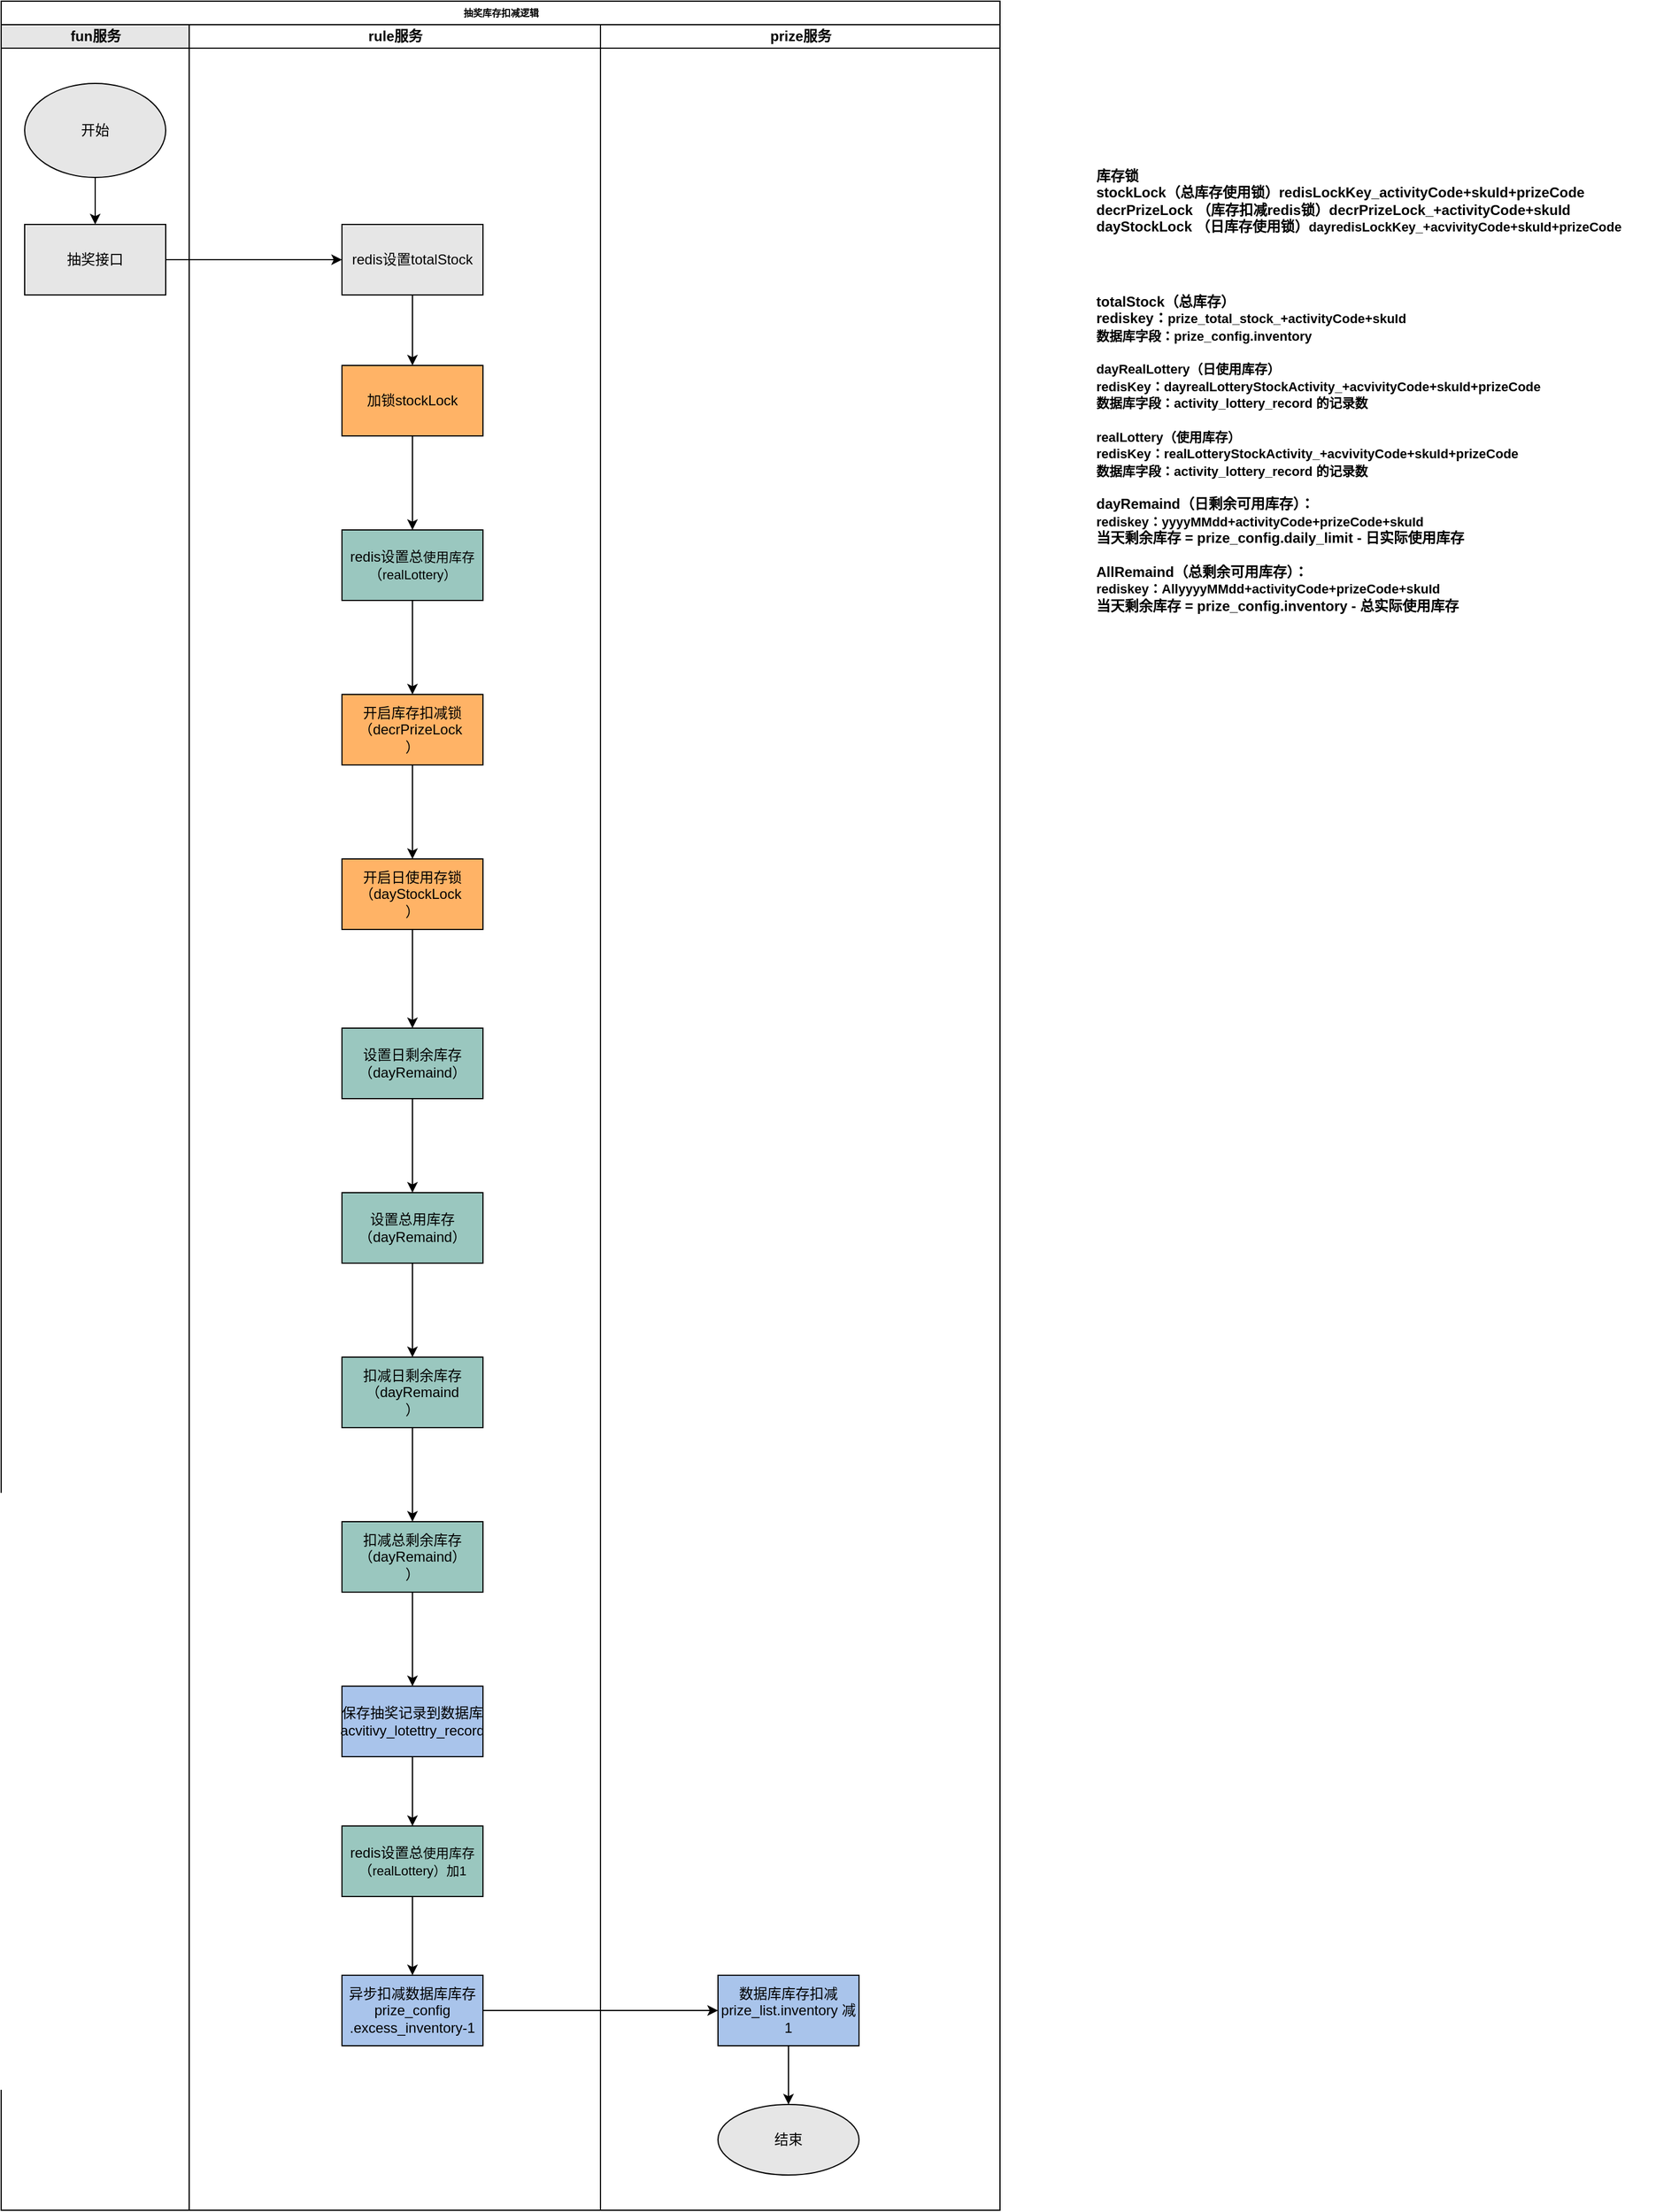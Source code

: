 <mxfile version="20.0.1" type="github">
  <diagram name="Page-1" id="74e2e168-ea6b-b213-b513-2b3c1d86103e">
    <mxGraphModel dx="935" dy="353" grid="1" gridSize="10" guides="1" tooltips="1" connect="1" arrows="1" fold="1" page="1" pageScale="1" pageWidth="1100" pageHeight="850" background="none" math="0" shadow="0">
      <root>
        <mxCell id="0" />
        <mxCell id="1" parent="0" />
        <mxCell id="77e6c97f196da883-1" value="抽奖库存扣减逻辑" style="swimlane;html=1;childLayout=stackLayout;startSize=20;rounded=0;shadow=0;labelBackgroundColor=none;strokeWidth=1;fontFamily=Verdana;fontSize=8;align=center;" parent="1" vertex="1">
          <mxGeometry x="70" y="50" width="850" height="1880" as="geometry" />
        </mxCell>
        <mxCell id="77e6c97f196da883-2" value="fun服务" style="swimlane;html=1;startSize=20;fillColor=#E6E6E6;" parent="77e6c97f196da883-1" vertex="1">
          <mxGeometry y="20" width="160" height="1860" as="geometry" />
        </mxCell>
        <mxCell id="H8gWmgWeNY98q9dUtouS-47" style="edgeStyle=orthogonalEdgeStyle;rounded=0;orthogonalLoop=1;jettySize=auto;html=1;exitX=0.5;exitY=1;exitDx=0;exitDy=0;entryX=0.5;entryY=0;entryDx=0;entryDy=0;" edge="1" parent="77e6c97f196da883-2" source="H8gWmgWeNY98q9dUtouS-4" target="H8gWmgWeNY98q9dUtouS-7">
          <mxGeometry relative="1" as="geometry" />
        </mxCell>
        <mxCell id="H8gWmgWeNY98q9dUtouS-4" value="开始" style="ellipse;whiteSpace=wrap;html=1;fillColor=#E6E6E6;" vertex="1" parent="77e6c97f196da883-2">
          <mxGeometry x="20" y="50" width="120" height="80" as="geometry" />
        </mxCell>
        <mxCell id="H8gWmgWeNY98q9dUtouS-7" value="抽奖接口" style="whiteSpace=wrap;html=1;fillColor=#E6E6E6;" vertex="1" parent="77e6c97f196da883-2">
          <mxGeometry x="20" y="170" width="120" height="60" as="geometry" />
        </mxCell>
        <mxCell id="77e6c97f196da883-3" value="rule服务" style="swimlane;html=1;startSize=20;" parent="77e6c97f196da883-1" vertex="1">
          <mxGeometry x="160" y="20" width="350" height="1860" as="geometry" />
        </mxCell>
        <mxCell id="H8gWmgWeNY98q9dUtouS-9" value="redis设置totalStock" style="whiteSpace=wrap;html=1;fillColor=#E6E6E6;" vertex="1" parent="77e6c97f196da883-3">
          <mxGeometry x="130" y="170" width="120" height="60" as="geometry" />
        </mxCell>
        <mxCell id="H8gWmgWeNY98q9dUtouS-32" value="异步扣减数据库库存&lt;br&gt;prize_config&lt;br&gt;.excess_inventory-1" style="whiteSpace=wrap;html=1;fillColor=#A9C4EB;" vertex="1" parent="77e6c97f196da883-3">
          <mxGeometry x="130" y="1660" width="120" height="60" as="geometry" />
        </mxCell>
        <mxCell id="H8gWmgWeNY98q9dUtouS-42" style="edgeStyle=orthogonalEdgeStyle;rounded=0;orthogonalLoop=1;jettySize=auto;html=1;" edge="1" parent="77e6c97f196da883-3" source="H8gWmgWeNY98q9dUtouS-37" target="H8gWmgWeNY98q9dUtouS-32">
          <mxGeometry relative="1" as="geometry" />
        </mxCell>
        <mxCell id="H8gWmgWeNY98q9dUtouS-37" value="&lt;span style=&quot;&quot;&gt;redis设置总&lt;/span&gt;&lt;span style=&quot;font-size: 11px; text-align: left;&quot;&gt;使用库存&lt;/span&gt;&lt;span style=&quot;&quot;&gt;（&lt;/span&gt;&lt;span style=&quot;font-size: 11px; text-align: left;&quot;&gt;realLottery）加1&lt;/span&gt;" style="whiteSpace=wrap;html=1;fillColor=#9AC7BF;" vertex="1" parent="77e6c97f196da883-3">
          <mxGeometry x="130" y="1533" width="120" height="60" as="geometry" />
        </mxCell>
        <mxCell id="77e6c97f196da883-4" value="prize服务" style="swimlane;html=1;startSize=20;" parent="77e6c97f196da883-1" vertex="1">
          <mxGeometry x="510" y="20" width="340" height="1860" as="geometry" />
        </mxCell>
        <mxCell id="H8gWmgWeNY98q9dUtouS-46" value="" style="edgeStyle=orthogonalEdgeStyle;rounded=0;orthogonalLoop=1;jettySize=auto;html=1;" edge="1" parent="77e6c97f196da883-4" source="H8gWmgWeNY98q9dUtouS-43" target="H8gWmgWeNY98q9dUtouS-45">
          <mxGeometry relative="1" as="geometry" />
        </mxCell>
        <mxCell id="H8gWmgWeNY98q9dUtouS-43" value="数据库库存扣减&lt;br&gt;prize_list.inventory 减1" style="whiteSpace=wrap;html=1;fillColor=#A9C4EB;" vertex="1" parent="77e6c97f196da883-4">
          <mxGeometry x="100" y="1660" width="120" height="60" as="geometry" />
        </mxCell>
        <mxCell id="H8gWmgWeNY98q9dUtouS-45" value="结束" style="ellipse;whiteSpace=wrap;html=1;fillColor=#E6E6E6;" vertex="1" parent="77e6c97f196da883-4">
          <mxGeometry x="100" y="1770" width="120" height="60" as="geometry" />
        </mxCell>
        <mxCell id="H8gWmgWeNY98q9dUtouS-44" value="" style="edgeStyle=orthogonalEdgeStyle;rounded=0;orthogonalLoop=1;jettySize=auto;html=1;" edge="1" parent="77e6c97f196da883-1" source="H8gWmgWeNY98q9dUtouS-32" target="H8gWmgWeNY98q9dUtouS-43">
          <mxGeometry relative="1" as="geometry" />
        </mxCell>
        <mxCell id="H8gWmgWeNY98q9dUtouS-10" value="" style="edgeStyle=orthogonalEdgeStyle;rounded=0;orthogonalLoop=1;jettySize=auto;html=1;" edge="1" parent="77e6c97f196da883-1" source="H8gWmgWeNY98q9dUtouS-7" target="H8gWmgWeNY98q9dUtouS-9">
          <mxGeometry relative="1" as="geometry" />
        </mxCell>
        <mxCell id="H8gWmgWeNY98q9dUtouS-14" value="&lt;b&gt;totalStock（总库存）&lt;br&gt;&lt;span style=&quot;&quot;&gt;	&lt;/span&gt;&lt;span style=&quot;&quot;&gt;	&lt;/span&gt;rediskey：&lt;span style=&quot;font-size: 11px;&quot;&gt;prize_total_stock_+activityCode+skuId&lt;br&gt;&lt;span style=&quot;&quot;&gt;	&lt;/span&gt;&lt;span style=&quot;&quot;&gt;	&lt;/span&gt;数据库字段：prize_config.inventory&lt;br&gt;&lt;/span&gt;&lt;span style=&quot;font-size: 11px; background-color: rgb(255, 255, 255);&quot;&gt;&lt;br&gt;&lt;/span&gt;&lt;span style=&quot;font-size: 11px;&quot;&gt;dayRealLottery（日使用库存）&lt;br&gt;&lt;/span&gt;&lt;span style=&quot;font-size: 11px; background-color: rgb(255, 255, 255);&quot;&gt;redisKey：dayrealLotteryStockActivity_+acvivityCode+skuId+prizeCode&lt;br&gt;数据库字段：activity_lottery_record 的记录数&lt;br&gt;&lt;/span&gt;&lt;span style=&quot;font-size: 11px; background-color: rgb(255, 255, 255);&quot;&gt;&lt;br&gt;&lt;/span&gt;&lt;span style=&quot;font-size: 11px;&quot;&gt;realLottery（使用库存）&lt;br&gt;&lt;/span&gt;&lt;span style=&quot;font-size: 11px; background-color: rgb(255, 255, 255);&quot;&gt;redisKey：realLotteryStockActivity_+acvivityCode+skuId+prizeCode&lt;br&gt;数据库字段：activity_lottery_record 的记录数&lt;/span&gt;&lt;span style=&quot;font-size: 11px; background-color: rgb(255, 255, 255);&quot;&gt;&lt;br&gt;&lt;br&gt;&lt;/span&gt;&lt;span style=&quot;text-align: center;&quot;&gt;dayRemaind（日剩余可用库存）：&lt;br&gt;&lt;/span&gt;&lt;span style=&quot;font-size: 11px; background-color: rgb(255, 255, 255);&quot;&gt;rediskey：&lt;/span&gt;&lt;span style=&quot;font-size: 11px; text-align: center;&quot;&gt;yyyyMMdd+activityCode+prizeCode+skuId&lt;/span&gt;&lt;span style=&quot;text-align: center;&quot;&gt;&lt;br&gt;&lt;/span&gt;&lt;span style=&quot;text-align: center;&quot;&gt;当天剩余库存 = prize_config.daily_limit - 日实际使用库存&lt;br&gt;&lt;/span&gt;&lt;span style=&quot;font-size: 11px; background-color: rgb(255, 255, 255);&quot;&gt;&lt;br&gt;&lt;/span&gt;&lt;span style=&quot;text-align: center;&quot;&gt;All&lt;/span&gt;&lt;span style=&quot;text-align: center;&quot;&gt;Remaind&lt;/span&gt;&lt;span style=&quot;text-align: center;&quot;&gt;（总剩余可用库存）：&lt;br&gt;&lt;/span&gt;&lt;span style=&quot;font-size: 11px; background-color: rgb(255, 255, 255);&quot;&gt;rediskey：All&lt;/span&gt;&lt;span style=&quot;font-size: 11px; text-align: center;&quot;&gt;yyyyMMdd+activityCode+prizeCode+skuId&lt;/span&gt;&lt;span style=&quot;text-align: center;&quot;&gt;&lt;br&gt;&lt;/span&gt;&lt;span style=&quot;text-align: center;&quot;&gt;当天剩余库存 = prize_config.inventory - 总实际使用库存&lt;/span&gt;&lt;/b&gt;&lt;span style=&quot;font-size: 11px; background-color: rgb(255, 255, 255);&quot;&gt;&lt;br&gt;&lt;/span&gt;" style="text;html=1;align=left;verticalAlign=middle;resizable=0;points=[];autosize=1;strokeColor=none;fillColor=none;" vertex="1" parent="1">
          <mxGeometry x="1000" y="300" width="430" height="270" as="geometry" />
        </mxCell>
        <mxCell id="H8gWmgWeNY98q9dUtouS-15" value="&lt;span style=&quot;&quot;&gt;	&lt;/span&gt;&lt;span style=&quot;&quot;&gt;	&lt;/span&gt;&lt;span style=&quot;&quot;&gt;	&lt;/span&gt;&lt;span style=&quot;&quot;&gt;	&lt;/span&gt;&lt;span style=&quot;&quot;&gt;	&lt;/span&gt;&lt;span style=&quot;&quot;&gt;	&lt;/span&gt;&lt;b&gt;库存锁&lt;br&gt;stockLock（总库存使用锁）redisLockKey_activityCode+skuId+prizeCode&lt;br&gt;decrPrizeLock （库存扣减redis锁）decrPrizeLock_+activityCode+skuId&lt;br&gt;dayStockLock （日库存使用锁）&lt;span style=&quot;font-size: 11px; text-align: center;&quot;&gt;dayredisLockKey_+acvivityCode+skuId+prizeCode&lt;/span&gt;&lt;/b&gt;" style="text;html=1;align=left;verticalAlign=middle;resizable=0;points=[];autosize=1;strokeColor=none;fillColor=none;" vertex="1" parent="1">
          <mxGeometry x="1000" y="190" width="490" height="60" as="geometry" />
        </mxCell>
        <mxCell id="H8gWmgWeNY98q9dUtouS-19" value="" style="edgeStyle=orthogonalEdgeStyle;rounded=0;orthogonalLoop=1;jettySize=auto;html=1;" edge="1" parent="1" source="H8gWmgWeNY98q9dUtouS-16" target="H8gWmgWeNY98q9dUtouS-18">
          <mxGeometry relative="1" as="geometry" />
        </mxCell>
        <mxCell id="H8gWmgWeNY98q9dUtouS-16" value="加锁&lt;span style=&quot;&quot;&gt;stockLock&lt;/span&gt;" style="whiteSpace=wrap;html=1;fillColor=#FFB366;" vertex="1" parent="1">
          <mxGeometry x="360" y="360" width="120" height="60" as="geometry" />
        </mxCell>
        <mxCell id="H8gWmgWeNY98q9dUtouS-17" value="" style="edgeStyle=orthogonalEdgeStyle;rounded=0;orthogonalLoop=1;jettySize=auto;html=1;" edge="1" parent="1" source="H8gWmgWeNY98q9dUtouS-9" target="H8gWmgWeNY98q9dUtouS-16">
          <mxGeometry relative="1" as="geometry" />
        </mxCell>
        <mxCell id="H8gWmgWeNY98q9dUtouS-21" value="" style="edgeStyle=orthogonalEdgeStyle;rounded=0;orthogonalLoop=1;jettySize=auto;html=1;" edge="1" parent="1" source="H8gWmgWeNY98q9dUtouS-18" target="H8gWmgWeNY98q9dUtouS-20">
          <mxGeometry relative="1" as="geometry" />
        </mxCell>
        <mxCell id="H8gWmgWeNY98q9dUtouS-18" value="redis设置总&lt;span style=&quot;font-size: 11px; text-align: left;&quot;&gt;使用库存&lt;/span&gt;（&lt;span style=&quot;font-size: 11px; text-align: left;&quot;&gt;realLottery）&lt;/span&gt;" style="whiteSpace=wrap;html=1;fillColor=#9AC7BF;" vertex="1" parent="1">
          <mxGeometry x="360" y="500" width="120" height="60" as="geometry" />
        </mxCell>
        <mxCell id="H8gWmgWeNY98q9dUtouS-23" value="" style="edgeStyle=orthogonalEdgeStyle;rounded=0;orthogonalLoop=1;jettySize=auto;html=1;" edge="1" parent="1" source="H8gWmgWeNY98q9dUtouS-20" target="H8gWmgWeNY98q9dUtouS-22">
          <mxGeometry relative="1" as="geometry" />
        </mxCell>
        <mxCell id="H8gWmgWeNY98q9dUtouS-20" value="开启库存扣减锁（&lt;span style=&quot;text-align: left;&quot;&gt;decrPrizeLock&amp;nbsp;&lt;/span&gt;&lt;br&gt;）" style="whiteSpace=wrap;html=1;fillColor=#FFB366;" vertex="1" parent="1">
          <mxGeometry x="360" y="640" width="120" height="60" as="geometry" />
        </mxCell>
        <mxCell id="H8gWmgWeNY98q9dUtouS-25" value="" style="edgeStyle=orthogonalEdgeStyle;rounded=0;orthogonalLoop=1;jettySize=auto;html=1;" edge="1" parent="1" source="H8gWmgWeNY98q9dUtouS-22" target="H8gWmgWeNY98q9dUtouS-24">
          <mxGeometry relative="1" as="geometry" />
        </mxCell>
        <mxCell id="H8gWmgWeNY98q9dUtouS-22" value="开启日使用存锁（&lt;span style=&quot;text-align: left;&quot;&gt;dayStockLock&amp;nbsp;&lt;/span&gt;&lt;br&gt;）" style="whiteSpace=wrap;html=1;fillColor=#FFB366;" vertex="1" parent="1">
          <mxGeometry x="360" y="780" width="120" height="60" as="geometry" />
        </mxCell>
        <mxCell id="H8gWmgWeNY98q9dUtouS-27" value="" style="edgeStyle=orthogonalEdgeStyle;rounded=0;orthogonalLoop=1;jettySize=auto;html=1;" edge="1" parent="1" source="H8gWmgWeNY98q9dUtouS-24" target="H8gWmgWeNY98q9dUtouS-26">
          <mxGeometry relative="1" as="geometry" />
        </mxCell>
        <mxCell id="H8gWmgWeNY98q9dUtouS-24" value="设置日剩余库存（&lt;span style=&quot;&quot;&gt;dayRemaind&lt;/span&gt;）" style="whiteSpace=wrap;html=1;fillColor=#9AC7BF;" vertex="1" parent="1">
          <mxGeometry x="360" y="924" width="120" height="60" as="geometry" />
        </mxCell>
        <mxCell id="H8gWmgWeNY98q9dUtouS-29" value="" style="edgeStyle=orthogonalEdgeStyle;rounded=0;orthogonalLoop=1;jettySize=auto;html=1;" edge="1" parent="1" source="H8gWmgWeNY98q9dUtouS-26" target="H8gWmgWeNY98q9dUtouS-28">
          <mxGeometry relative="1" as="geometry" />
        </mxCell>
        <mxCell id="H8gWmgWeNY98q9dUtouS-26" value="&lt;span style=&quot;&quot;&gt;设置总用库存（&lt;/span&gt;&lt;span style=&quot;&quot;&gt;dayRemaind&lt;/span&gt;&lt;span style=&quot;&quot;&gt;）&lt;/span&gt;" style="whiteSpace=wrap;html=1;fillColor=#9AC7BF;" vertex="1" parent="1">
          <mxGeometry x="360" y="1064" width="120" height="60" as="geometry" />
        </mxCell>
        <mxCell id="H8gWmgWeNY98q9dUtouS-31" value="" style="edgeStyle=orthogonalEdgeStyle;rounded=0;orthogonalLoop=1;jettySize=auto;html=1;" edge="1" parent="1" source="H8gWmgWeNY98q9dUtouS-28" target="H8gWmgWeNY98q9dUtouS-30">
          <mxGeometry relative="1" as="geometry" />
        </mxCell>
        <mxCell id="H8gWmgWeNY98q9dUtouS-28" value="扣减日剩余库存（dayRemaind&lt;br&gt;）" style="whiteSpace=wrap;html=1;fillColor=#9AC7BF;" vertex="1" parent="1">
          <mxGeometry x="360" y="1204" width="120" height="60" as="geometry" />
        </mxCell>
        <mxCell id="H8gWmgWeNY98q9dUtouS-40" value="" style="edgeStyle=orthogonalEdgeStyle;rounded=0;orthogonalLoop=1;jettySize=auto;html=1;" edge="1" parent="1" source="H8gWmgWeNY98q9dUtouS-30" target="H8gWmgWeNY98q9dUtouS-39">
          <mxGeometry relative="1" as="geometry" />
        </mxCell>
        <mxCell id="H8gWmgWeNY98q9dUtouS-30" value="扣减总剩余库存（dayRemaind）&lt;br&gt;）" style="whiteSpace=wrap;html=1;fillColor=#9AC7BF;" vertex="1" parent="1">
          <mxGeometry x="360" y="1344" width="120" height="60" as="geometry" />
        </mxCell>
        <mxCell id="H8gWmgWeNY98q9dUtouS-41" style="edgeStyle=orthogonalEdgeStyle;rounded=0;orthogonalLoop=1;jettySize=auto;html=1;entryX=0.5;entryY=0;entryDx=0;entryDy=0;" edge="1" parent="1" source="H8gWmgWeNY98q9dUtouS-39" target="H8gWmgWeNY98q9dUtouS-37">
          <mxGeometry relative="1" as="geometry" />
        </mxCell>
        <mxCell id="H8gWmgWeNY98q9dUtouS-39" value="保存抽奖记录到数据库acvitivy_lotettry_record" style="whiteSpace=wrap;html=1;fillColor=#A9C4EB;" vertex="1" parent="1">
          <mxGeometry x="360" y="1484" width="120" height="60" as="geometry" />
        </mxCell>
      </root>
    </mxGraphModel>
  </diagram>
</mxfile>
